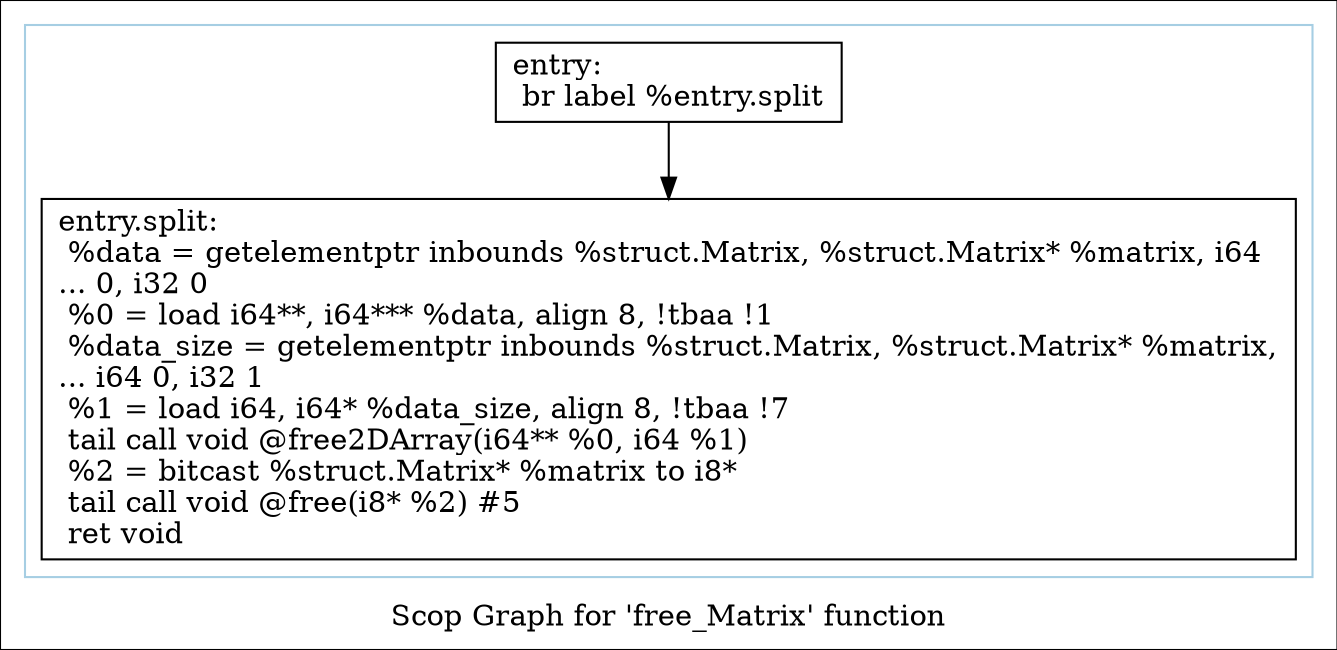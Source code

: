digraph "Scop Graph for 'free_Matrix' function" {
	label="Scop Graph for 'free_Matrix' function";

	Node0x9ec1a40 [shape=record,label="{entry:\l  br label %entry.split\l}"];
	Node0x9ec1a40 -> Node0x9e974d0;
	Node0x9e974d0 [shape=record,label="{entry.split:                                      \l  %data = getelementptr inbounds %struct.Matrix, %struct.Matrix* %matrix, i64\l... 0, i32 0\l  %0 = load i64**, i64*** %data, align 8, !tbaa !1\l  %data_size = getelementptr inbounds %struct.Matrix, %struct.Matrix* %matrix,\l... i64 0, i32 1\l  %1 = load i64, i64* %data_size, align 8, !tbaa !7\l  tail call void @free2DArray(i64** %0, i64 %1)\l  %2 = bitcast %struct.Matrix* %matrix to i8*\l  tail call void @free(i8* %2) #5\l  ret void\l}"];
	colorscheme = "paired12"
        subgraph cluster_0x9e7bde0 {
          label = "";
          style = solid;
          color = 1
          Node0x9ec1a40;
          Node0x9e974d0;
        }
}
